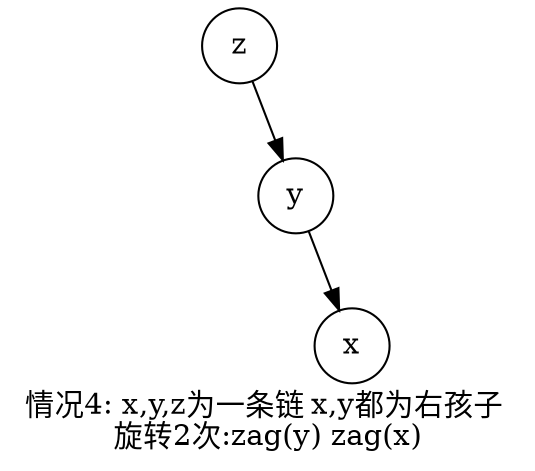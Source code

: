 digraph g {
    label="情况4: x,y,z为一条链 x,y都为右孩子 \n旋转2次:zag(y) zag(x)"
    node[shape=circle fixedsize=true style=filled fillcolor=white colorscheme=accent8 ];
    z->tt[style=invis];
    z->y;
    y->t[style=invis];
    y->x;
    t,tt[style=invis];
}
